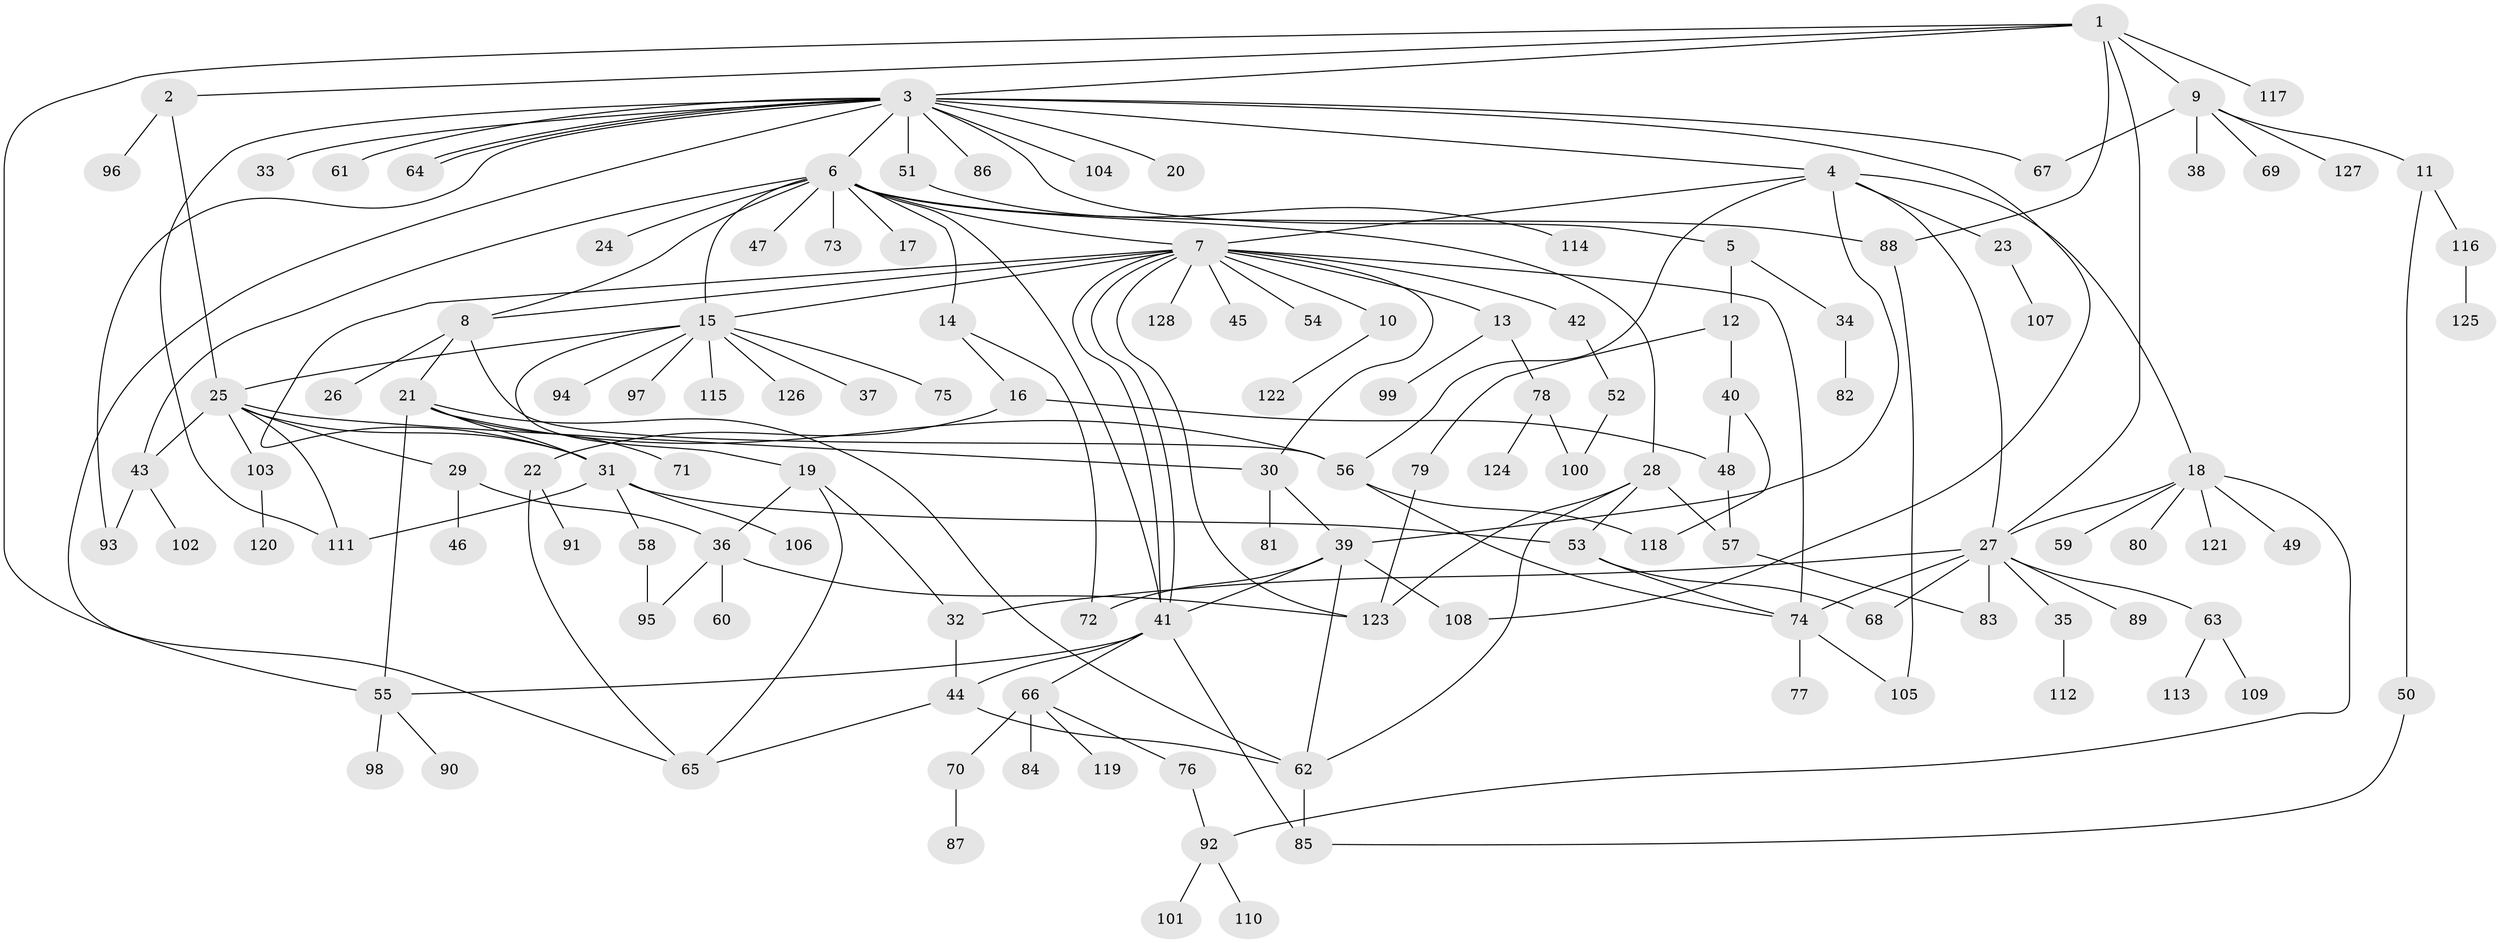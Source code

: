 // Generated by graph-tools (version 1.1) at 2025/35/03/09/25 02:35:33]
// undirected, 128 vertices, 180 edges
graph export_dot {
graph [start="1"]
  node [color=gray90,style=filled];
  1;
  2;
  3;
  4;
  5;
  6;
  7;
  8;
  9;
  10;
  11;
  12;
  13;
  14;
  15;
  16;
  17;
  18;
  19;
  20;
  21;
  22;
  23;
  24;
  25;
  26;
  27;
  28;
  29;
  30;
  31;
  32;
  33;
  34;
  35;
  36;
  37;
  38;
  39;
  40;
  41;
  42;
  43;
  44;
  45;
  46;
  47;
  48;
  49;
  50;
  51;
  52;
  53;
  54;
  55;
  56;
  57;
  58;
  59;
  60;
  61;
  62;
  63;
  64;
  65;
  66;
  67;
  68;
  69;
  70;
  71;
  72;
  73;
  74;
  75;
  76;
  77;
  78;
  79;
  80;
  81;
  82;
  83;
  84;
  85;
  86;
  87;
  88;
  89;
  90;
  91;
  92;
  93;
  94;
  95;
  96;
  97;
  98;
  99;
  100;
  101;
  102;
  103;
  104;
  105;
  106;
  107;
  108;
  109;
  110;
  111;
  112;
  113;
  114;
  115;
  116;
  117;
  118;
  119;
  120;
  121;
  122;
  123;
  124;
  125;
  126;
  127;
  128;
  1 -- 2;
  1 -- 3;
  1 -- 9;
  1 -- 27;
  1 -- 55;
  1 -- 88;
  1 -- 117;
  2 -- 25;
  2 -- 96;
  3 -- 4;
  3 -- 5;
  3 -- 6;
  3 -- 20;
  3 -- 33;
  3 -- 51;
  3 -- 61;
  3 -- 64;
  3 -- 64;
  3 -- 65;
  3 -- 67;
  3 -- 86;
  3 -- 93;
  3 -- 104;
  3 -- 108;
  3 -- 111;
  4 -- 7;
  4 -- 18;
  4 -- 23;
  4 -- 27;
  4 -- 39;
  4 -- 56;
  5 -- 12;
  5 -- 34;
  6 -- 7;
  6 -- 8;
  6 -- 14;
  6 -- 15;
  6 -- 17;
  6 -- 24;
  6 -- 28;
  6 -- 41;
  6 -- 43;
  6 -- 47;
  6 -- 73;
  6 -- 88;
  7 -- 8;
  7 -- 10;
  7 -- 13;
  7 -- 15;
  7 -- 30;
  7 -- 31;
  7 -- 41;
  7 -- 41;
  7 -- 42;
  7 -- 45;
  7 -- 54;
  7 -- 74;
  7 -- 123;
  7 -- 128;
  8 -- 21;
  8 -- 26;
  8 -- 56;
  9 -- 11;
  9 -- 38;
  9 -- 67;
  9 -- 69;
  9 -- 127;
  10 -- 122;
  11 -- 50;
  11 -- 116;
  12 -- 40;
  12 -- 79;
  13 -- 78;
  13 -- 99;
  14 -- 16;
  14 -- 72;
  15 -- 19;
  15 -- 25;
  15 -- 37;
  15 -- 75;
  15 -- 94;
  15 -- 97;
  15 -- 115;
  15 -- 126;
  16 -- 22;
  16 -- 48;
  18 -- 27;
  18 -- 49;
  18 -- 59;
  18 -- 80;
  18 -- 92;
  18 -- 121;
  19 -- 32;
  19 -- 36;
  19 -- 65;
  21 -- 31;
  21 -- 55;
  21 -- 56;
  21 -- 62;
  21 -- 71;
  22 -- 65;
  22 -- 91;
  23 -- 107;
  25 -- 29;
  25 -- 30;
  25 -- 31;
  25 -- 43;
  25 -- 103;
  25 -- 111;
  27 -- 32;
  27 -- 35;
  27 -- 63;
  27 -- 68;
  27 -- 74;
  27 -- 83;
  27 -- 89;
  28 -- 53;
  28 -- 57;
  28 -- 62;
  28 -- 123;
  29 -- 36;
  29 -- 46;
  30 -- 39;
  30 -- 81;
  31 -- 53;
  31 -- 58;
  31 -- 106;
  31 -- 111;
  32 -- 44;
  34 -- 82;
  35 -- 112;
  36 -- 60;
  36 -- 95;
  36 -- 123;
  39 -- 41;
  39 -- 62;
  39 -- 72;
  39 -- 108;
  40 -- 48;
  40 -- 118;
  41 -- 44;
  41 -- 55;
  41 -- 66;
  41 -- 85;
  42 -- 52;
  43 -- 93;
  43 -- 102;
  44 -- 62;
  44 -- 65;
  48 -- 57;
  50 -- 85;
  51 -- 114;
  52 -- 100;
  53 -- 68;
  53 -- 74;
  55 -- 90;
  55 -- 98;
  56 -- 74;
  56 -- 118;
  57 -- 83;
  58 -- 95;
  62 -- 85;
  63 -- 109;
  63 -- 113;
  66 -- 70;
  66 -- 76;
  66 -- 84;
  66 -- 119;
  70 -- 87;
  74 -- 77;
  74 -- 105;
  76 -- 92;
  78 -- 100;
  78 -- 124;
  79 -- 123;
  88 -- 105;
  92 -- 101;
  92 -- 110;
  103 -- 120;
  116 -- 125;
}
